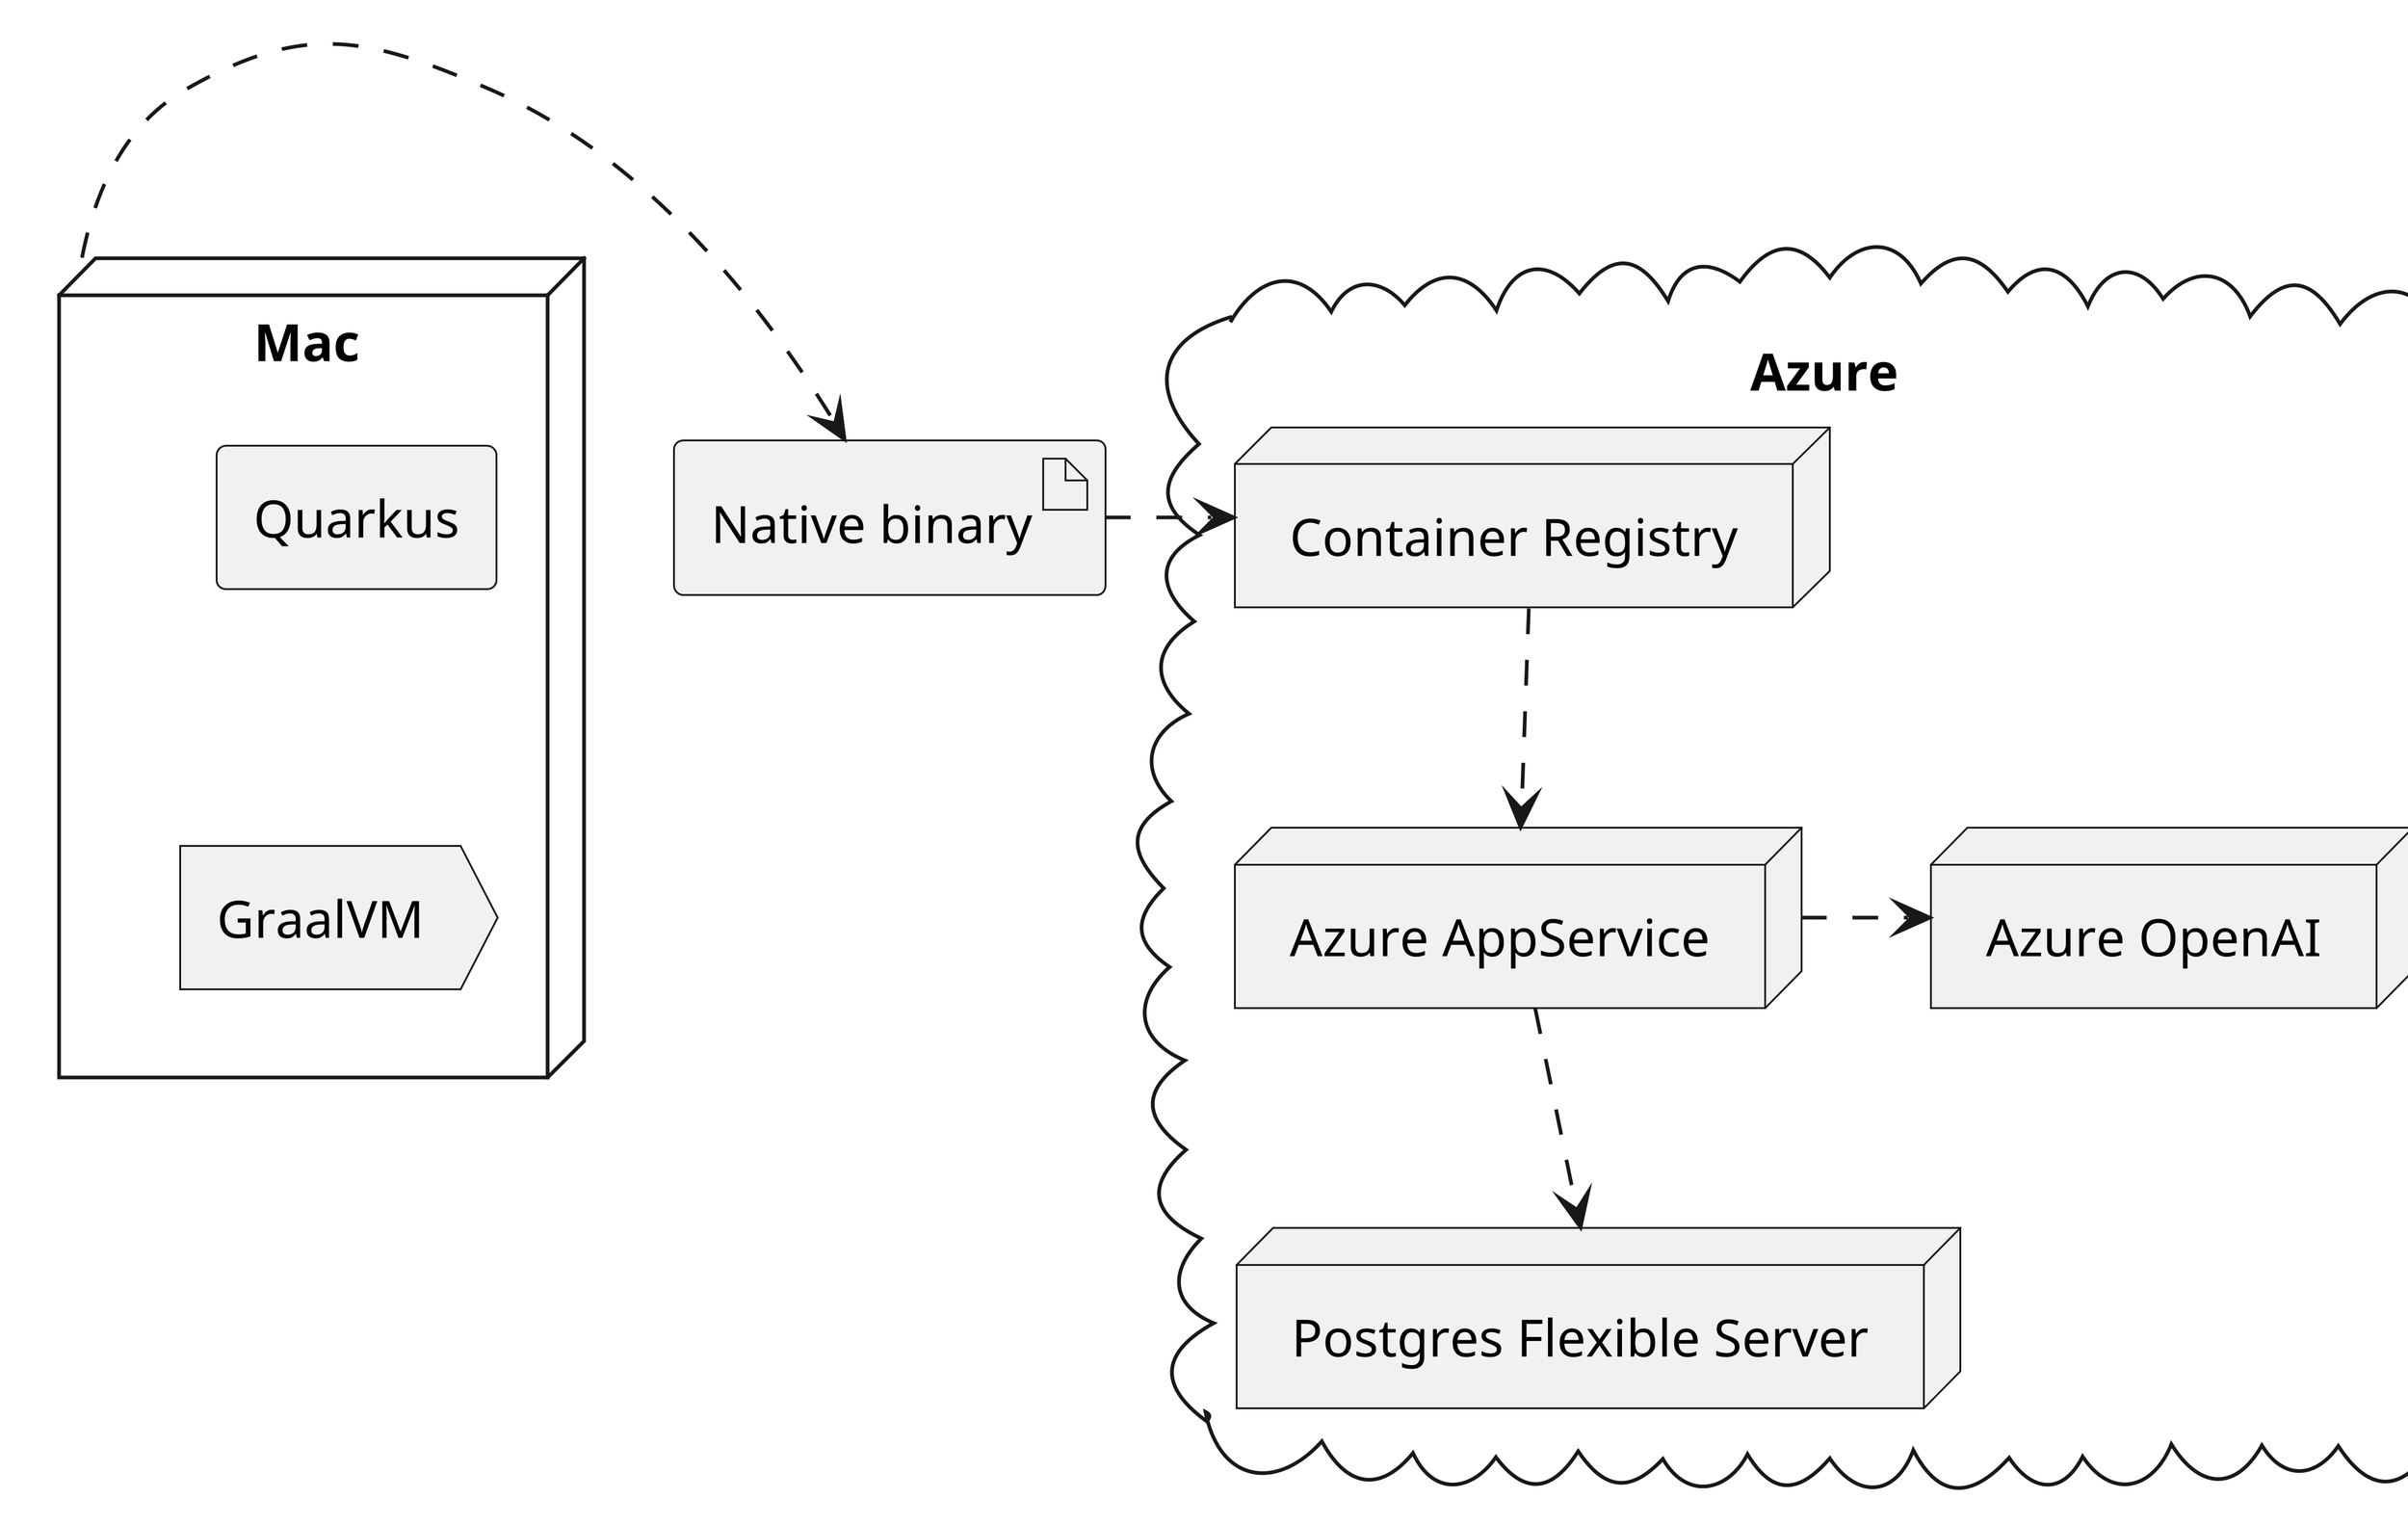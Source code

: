@startuml
skinparam dpi 600

'left to right direction

node "Mac" as mac {
  agent Quarkus as macquarkus
  action GraalVM as macgraalvm
}

cloud "Azure" as azure {
  node "Container Registry" as azurecr
  node "Azure AppService" as azureappservice
  node "Postgres Flexible Server" as azurepostgres
  node "Azure OpenAI" as openAI
}

artifact "Native binary" as binary

mac .right.> binary
binary .right.> azurecr

azurecr ..> azureappservice
azureappservice ..> azurepostgres
azureappservice .> openAI
macquarkus -[hidden]-> macgraalvm
@enduml
